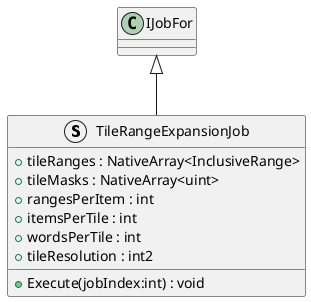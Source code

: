 @startuml
struct TileRangeExpansionJob {
    + tileRanges : NativeArray<InclusiveRange>
    + tileMasks : NativeArray<uint>
    + rangesPerItem : int
    + itemsPerTile : int
    + wordsPerTile : int
    + tileResolution : int2
    + Execute(jobIndex:int) : void
}
IJobFor <|-- TileRangeExpansionJob
@enduml
